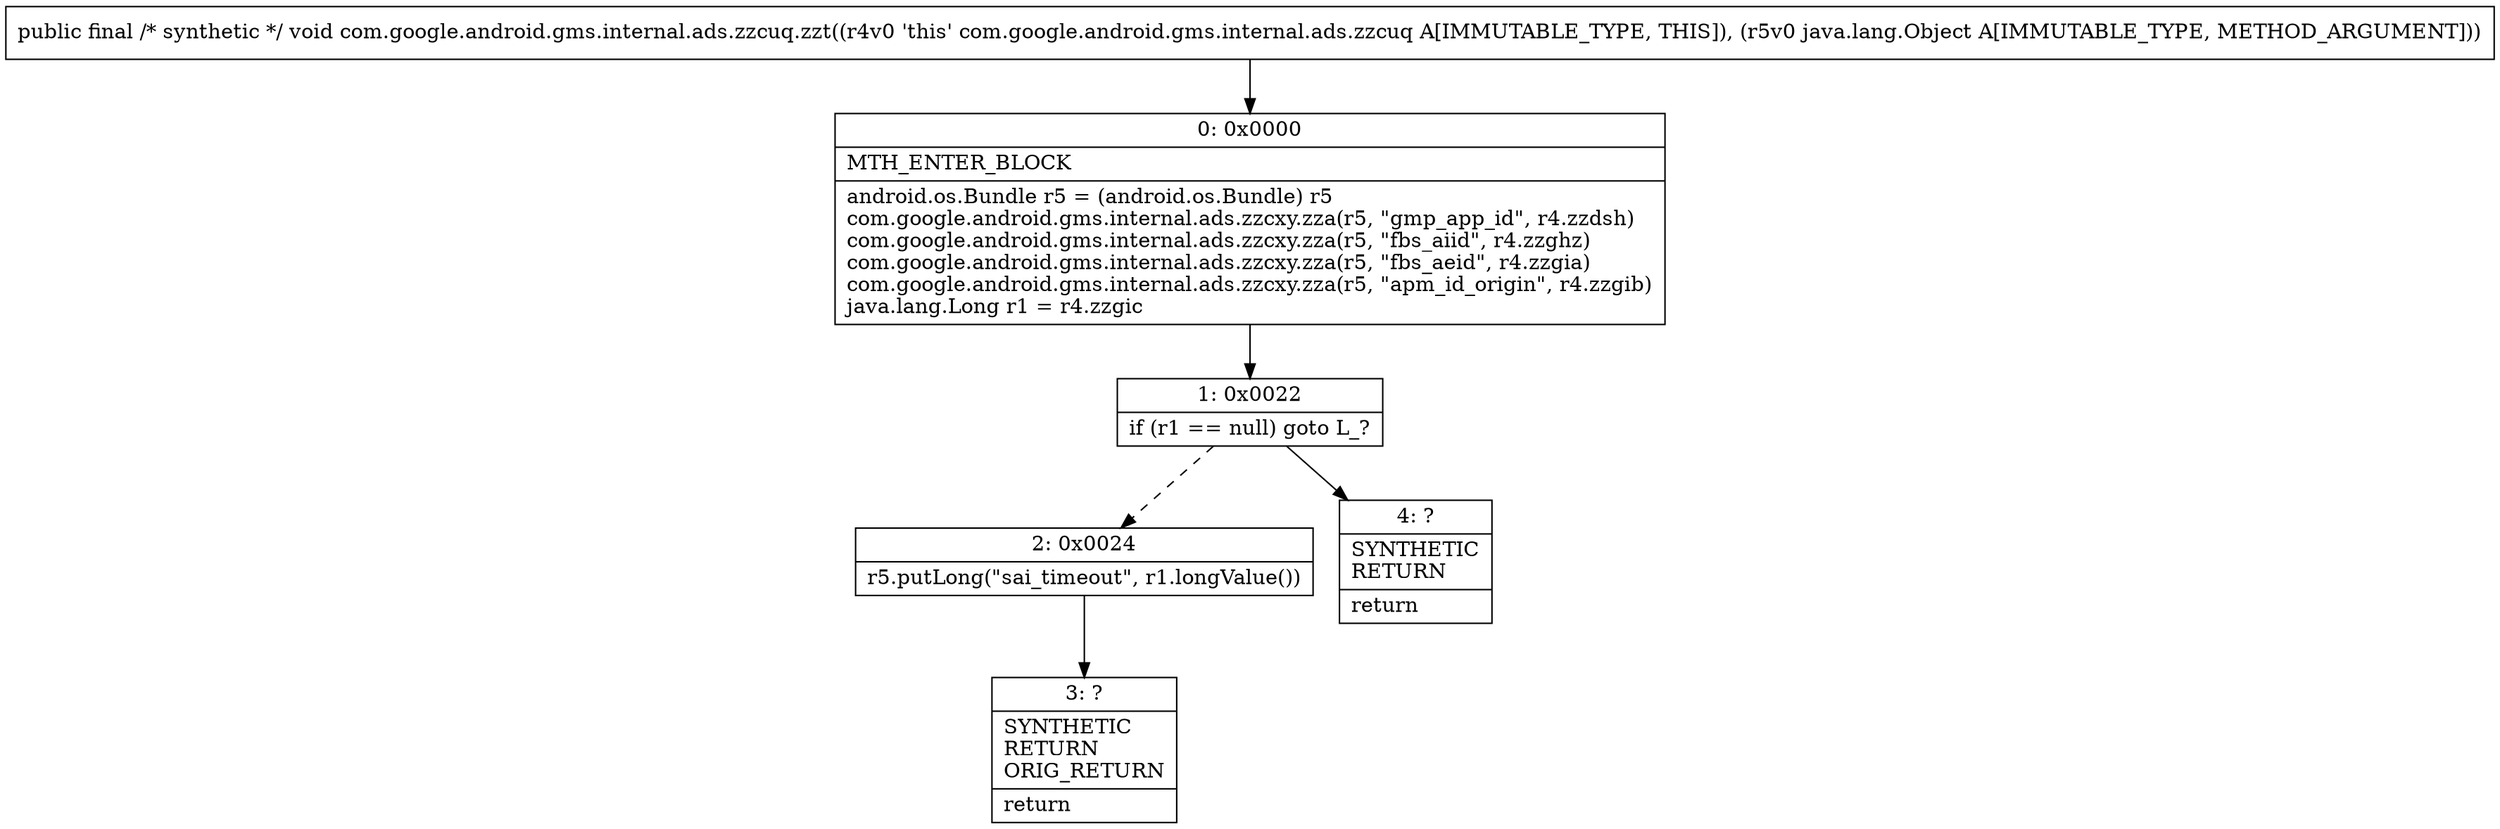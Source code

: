 digraph "CFG forcom.google.android.gms.internal.ads.zzcuq.zzt(Ljava\/lang\/Object;)V" {
Node_0 [shape=record,label="{0\:\ 0x0000|MTH_ENTER_BLOCK\l|android.os.Bundle r5 = (android.os.Bundle) r5\lcom.google.android.gms.internal.ads.zzcxy.zza(r5, \"gmp_app_id\", r4.zzdsh)\lcom.google.android.gms.internal.ads.zzcxy.zza(r5, \"fbs_aiid\", r4.zzghz)\lcom.google.android.gms.internal.ads.zzcxy.zza(r5, \"fbs_aeid\", r4.zzgia)\lcom.google.android.gms.internal.ads.zzcxy.zza(r5, \"apm_id_origin\", r4.zzgib)\ljava.lang.Long r1 = r4.zzgic\l}"];
Node_1 [shape=record,label="{1\:\ 0x0022|if (r1 == null) goto L_?\l}"];
Node_2 [shape=record,label="{2\:\ 0x0024|r5.putLong(\"sai_timeout\", r1.longValue())\l}"];
Node_3 [shape=record,label="{3\:\ ?|SYNTHETIC\lRETURN\lORIG_RETURN\l|return\l}"];
Node_4 [shape=record,label="{4\:\ ?|SYNTHETIC\lRETURN\l|return\l}"];
MethodNode[shape=record,label="{public final \/* synthetic *\/ void com.google.android.gms.internal.ads.zzcuq.zzt((r4v0 'this' com.google.android.gms.internal.ads.zzcuq A[IMMUTABLE_TYPE, THIS]), (r5v0 java.lang.Object A[IMMUTABLE_TYPE, METHOD_ARGUMENT])) }"];
MethodNode -> Node_0;
Node_0 -> Node_1;
Node_1 -> Node_2[style=dashed];
Node_1 -> Node_4;
Node_2 -> Node_3;
}

